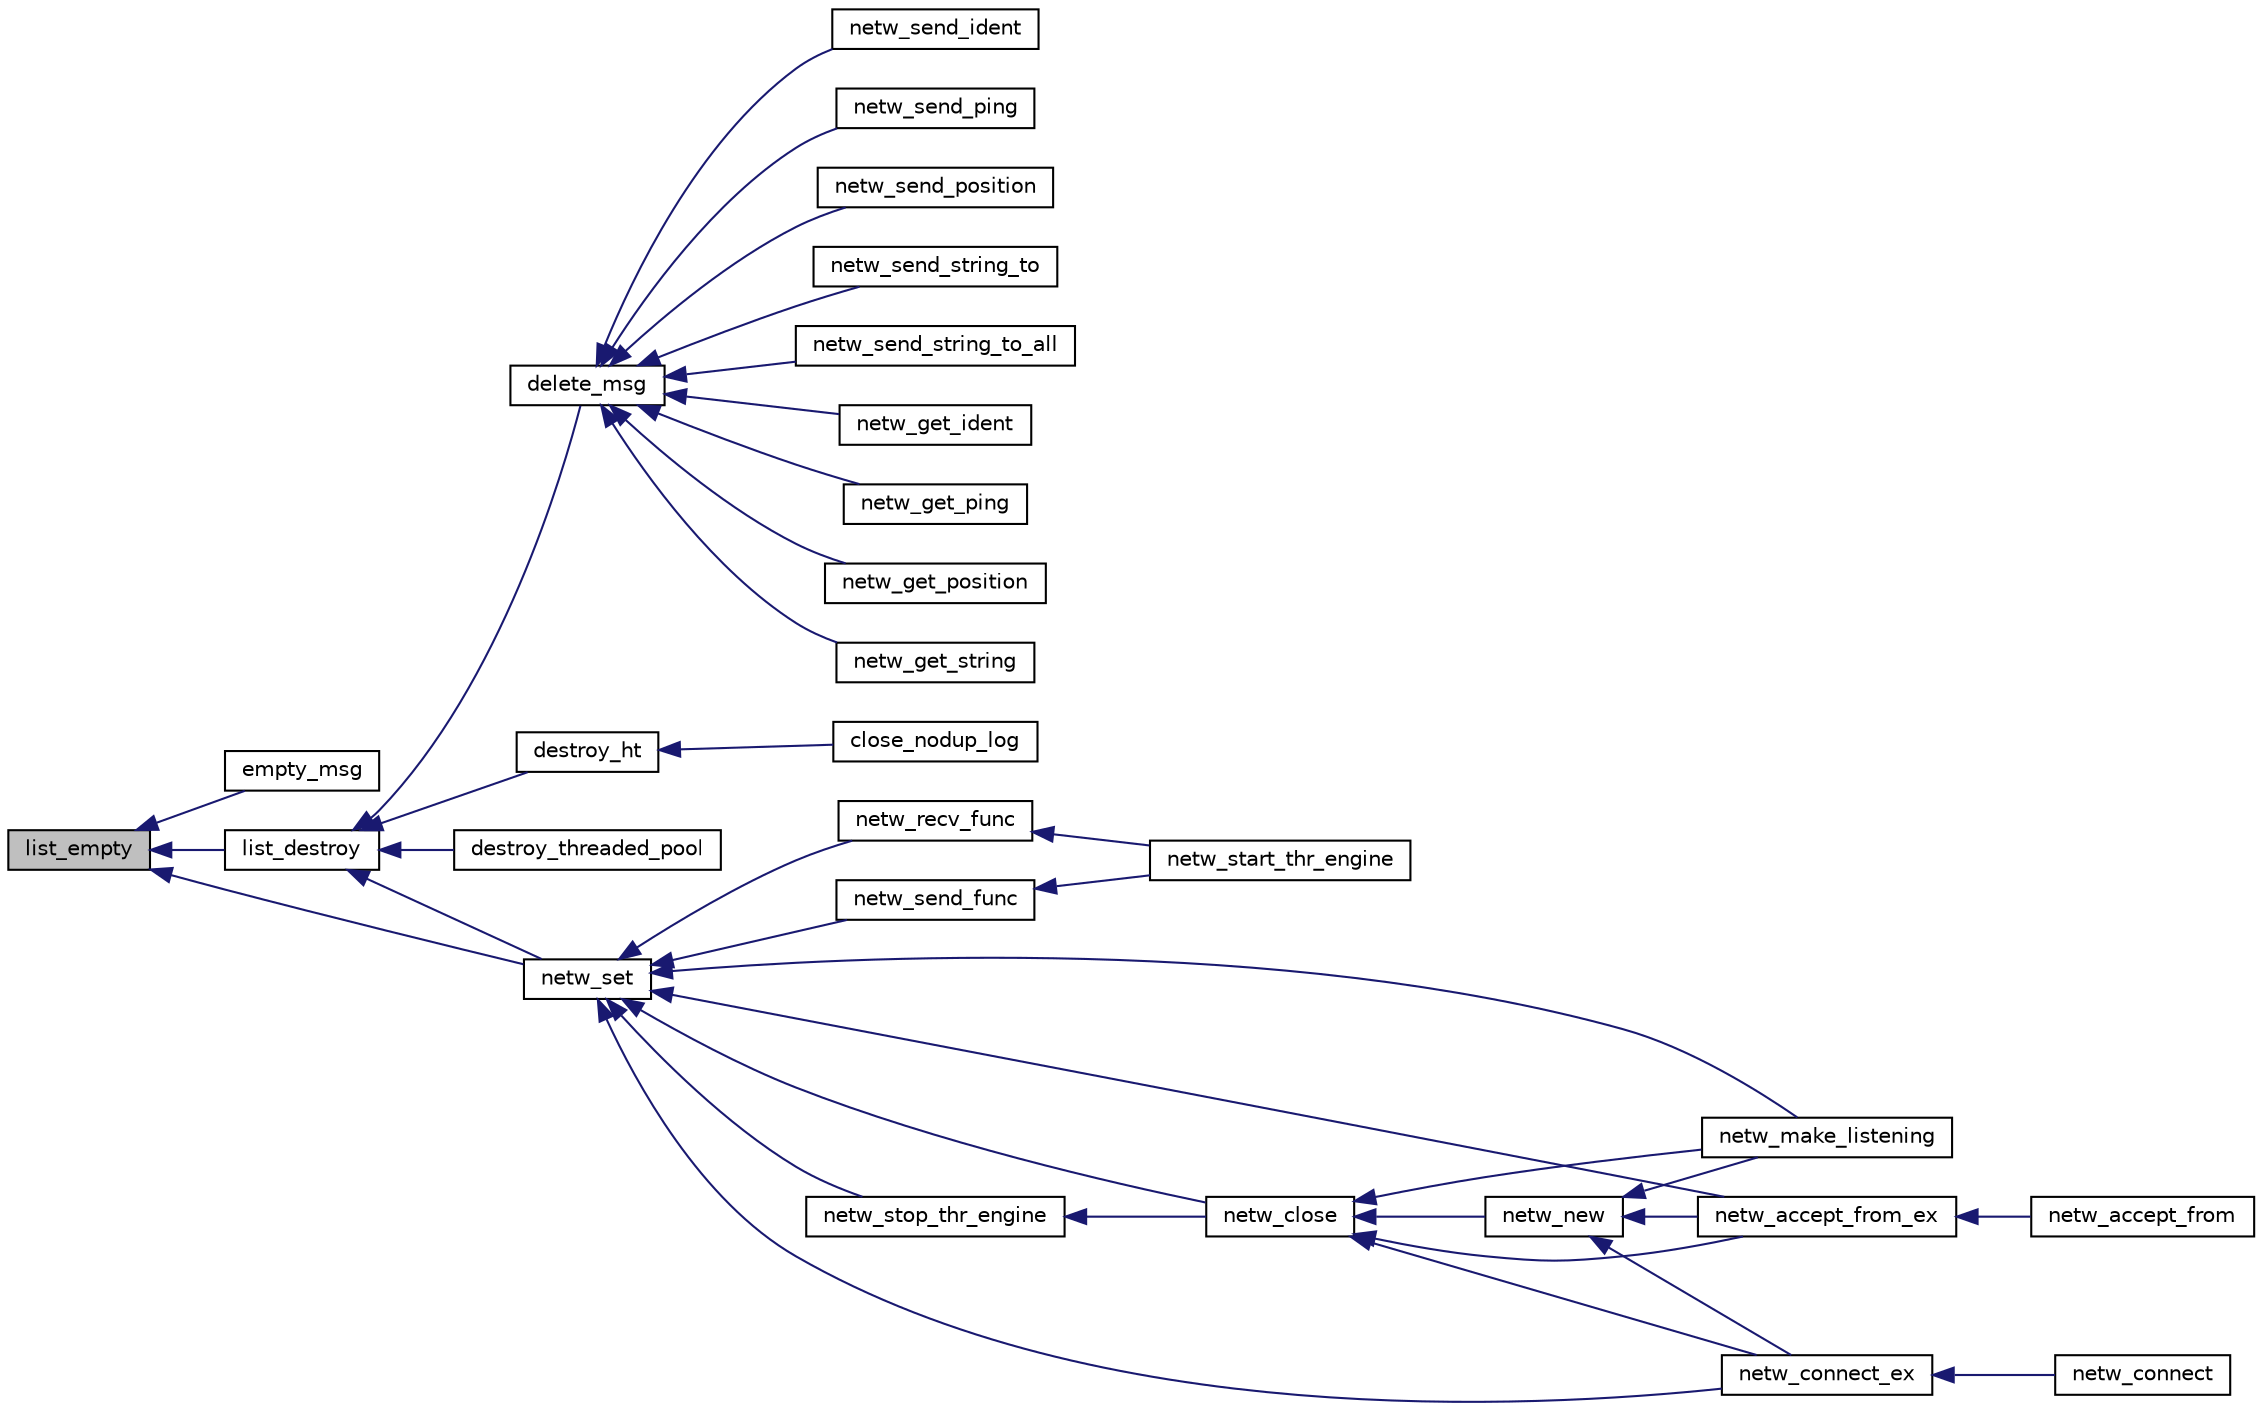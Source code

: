 digraph G
{
  edge [fontname="Helvetica",fontsize="10",labelfontname="Helvetica",labelfontsize="10"];
  node [fontname="Helvetica",fontsize="10",shape=record];
  rankdir=LR;
  Node1 [label="list_empty",height=0.2,width=0.4,color="black", fillcolor="grey75", style="filled" fontcolor="black"];
  Node1 -> Node2 [dir=back,color="midnightblue",fontsize="10",style="solid",fontname="Helvetica"];
  Node2 [label="empty_msg",height=0.2,width=0.4,color="black", fillcolor="white", style="filled",URL="$group___n_e_t_w_o_r_k___m_s_g.html#ga425d9f110062f063dc2e9af0212b793d",tooltip="Empty a NETW_MSG *object."];
  Node1 -> Node3 [dir=back,color="midnightblue",fontsize="10",style="solid",fontname="Helvetica"];
  Node3 [label="list_destroy",height=0.2,width=0.4,color="black", fillcolor="white", style="filled",URL="$group___l_i_s_t.html#ga90d32fef68ce6f3ec0a7b4085690c755",tooltip="Empty and Free a list container. Call the destructor each time."];
  Node3 -> Node4 [dir=back,color="midnightblue",fontsize="10",style="solid",fontname="Helvetica"];
  Node4 [label="delete_msg",height=0.2,width=0.4,color="black", fillcolor="white", style="filled",URL="$group___n_e_t_w_o_r_k___m_s_g.html#gadcc2854217553f3a4890973873bdf634",tooltip="Delete a NETW_MSG *object."];
  Node4 -> Node5 [dir=back,color="midnightblue",fontsize="10",style="solid",fontname="Helvetica"];
  Node5 [label="netw_get_ident",height=0.2,width=0.4,color="black", fillcolor="white", style="filled",URL="$group___n_e_t_w_o_r_k___m_s_g.html#gaf2d84e34e50db7b3b7aca16c6bdb06f8",tooltip="Retrieves identification from netwmsg."];
  Node4 -> Node6 [dir=back,color="midnightblue",fontsize="10",style="solid",fontname="Helvetica"];
  Node6 [label="netw_get_ping",height=0.2,width=0.4,color="black", fillcolor="white", style="filled",URL="$group___n_e_t_w_o_r_k___m_s_g.html#ga525ee81a12f526d55b2b380d9338424e",tooltip="Retrieves a ping travel elapsed time."];
  Node4 -> Node7 [dir=back,color="midnightblue",fontsize="10",style="solid",fontname="Helvetica"];
  Node7 [label="netw_get_position",height=0.2,width=0.4,color="black", fillcolor="white", style="filled",URL="$group___n_e_t_w_o_r_k___m_s_g.html#ga241bf3b1ebc63dd986dfec1b0fe4998b",tooltip="Retrieves position from netwmsg."];
  Node4 -> Node8 [dir=back,color="midnightblue",fontsize="10",style="solid",fontname="Helvetica"];
  Node8 [label="netw_get_string",height=0.2,width=0.4,color="black", fillcolor="white", style="filled",URL="$group___n_e_t_w_o_r_k___m_s_g.html#gace220d6339bd8085269ecee2b35126fb",tooltip="Retrieves string from netwmsg."];
  Node4 -> Node9 [dir=back,color="midnightblue",fontsize="10",style="solid",fontname="Helvetica"];
  Node9 [label="netw_send_ident",height=0.2,width=0.4,color="black", fillcolor="white", style="filled",URL="$group___n_e_t_w_o_r_k___m_s_g.html#gae8345266fcf7a23c0e8ffe176b0e086f",tooltip="Add a formatted NETWMSG_IDENT message to the specified network."];
  Node4 -> Node10 [dir=back,color="midnightblue",fontsize="10",style="solid",fontname="Helvetica"];
  Node10 [label="netw_send_ping",height=0.2,width=0.4,color="black", fillcolor="white", style="filled",URL="$group___n_e_t_w_o_r_k___m_s_g.html#gad9588cf27263ecf40f57d3923ccf721a",tooltip="Add a ping reply to the network."];
  Node4 -> Node11 [dir=back,color="midnightblue",fontsize="10",style="solid",fontname="Helvetica"];
  Node11 [label="netw_send_position",height=0.2,width=0.4,color="black", fillcolor="white", style="filled",URL="$group___n_e_t_w_o_r_k___m_s_g.html#gafaf1202a5f56a9f2285fccfbcacb3a6c",tooltip="Add a formatted NETWMSG_IDENT message to the specified network."];
  Node4 -> Node12 [dir=back,color="midnightblue",fontsize="10",style="solid",fontname="Helvetica"];
  Node12 [label="netw_send_string_to",height=0.2,width=0.4,color="black", fillcolor="white", style="filled",URL="$group___n_e_t_w_o_r_k___m_s_g.html#ga58d8af6bc08bdd67a61a6921fff3204b",tooltip="Add a string to the network, aiming a specific user."];
  Node4 -> Node13 [dir=back,color="midnightblue",fontsize="10",style="solid",fontname="Helvetica"];
  Node13 [label="netw_send_string_to_all",height=0.2,width=0.4,color="black", fillcolor="white", style="filled",URL="$group___n_e_t_w_o_r_k___m_s_g.html#gaa37866d5bddb1f181484360619fd16f9",tooltip="Add a string to the network, aiming all server-side users."];
  Node3 -> Node14 [dir=back,color="midnightblue",fontsize="10",style="solid",fontname="Helvetica"];
  Node14 [label="destroy_ht",height=0.2,width=0.4,color="black", fillcolor="white", style="filled",URL="$group___h_a_s_h___t_a_b_l_e.html#ga22a943135dbcdb1611b40ce0547111ce",tooltip="Free and set the table to NULL."];
  Node14 -> Node15 [dir=back,color="midnightblue",fontsize="10",style="solid",fontname="Helvetica"];
  Node15 [label="close_nodup_log",height=0.2,width=0.4,color="black", fillcolor="white", style="filled",URL="$group___l_o_g.html#ga46eca069bfff2be6809828df52d1031d",tooltip="Empty nodup logtable and close the no duplicate logging session."];
  Node3 -> Node16 [dir=back,color="midnightblue",fontsize="10",style="solid",fontname="Helvetica"];
  Node16 [label="destroy_threaded_pool",height=0.2,width=0.4,color="black", fillcolor="white", style="filled",URL="$group___t_h_r_e_a_d_s.html#ga12ce28c2aaa5a5a1a05abe11071dd83f",tooltip="delete a thread_pool, exit the threads and free the structs"];
  Node3 -> Node17 [dir=back,color="midnightblue",fontsize="10",style="solid",fontname="Helvetica"];
  Node17 [label="netw_set",height=0.2,width=0.4,color="black", fillcolor="white", style="filled",URL="$group___n_e_t_w_o_r_k_i_n_g.html#gaa8e1fe7978995197f08aa0ef24a76c33",tooltip="Restart or reset the specified network ability."];
  Node17 -> Node18 [dir=back,color="midnightblue",fontsize="10",style="solid",fontname="Helvetica"];
  Node18 [label="netw_accept_from_ex",height=0.2,width=0.4,color="black", fillcolor="white", style="filled",URL="$group___n_e_t_w_o_r_k_i_n_g.html#ga6903e6bb35b526c0a6f5bd0fd2c571a4",tooltip="make a normal &#39;accept&#39; . Network &#39;from&#39; must be allocated with netw_make_listening."];
  Node18 -> Node19 [dir=back,color="midnightblue",fontsize="10",style="solid",fontname="Helvetica"];
  Node19 [label="netw_accept_from",height=0.2,width=0.4,color="black", fillcolor="white", style="filled",URL="$group___n_e_t_w_o_r_k_i_n_g.html#gaf21b84460e80c7853bcb8321d7c53065",tooltip="make a normal blocking &#39;accept&#39; . Network &#39;from&#39; must be allocated with netw_make_lis..."];
  Node17 -> Node20 [dir=back,color="midnightblue",fontsize="10",style="solid",fontname="Helvetica"];
  Node20 [label="netw_close",height=0.2,width=0.4,color="black", fillcolor="white", style="filled",URL="$group___n_e_t_w_o_r_k_i_n_g.html#gac345c1af1935cebb9ee33edd4c32267a",tooltip="Closing a specified Network, destroy queues, free the structure."];
  Node20 -> Node18 [dir=back,color="midnightblue",fontsize="10",style="solid",fontname="Helvetica"];
  Node20 -> Node21 [dir=back,color="midnightblue",fontsize="10",style="solid",fontname="Helvetica"];
  Node21 [label="netw_connect_ex",height=0.2,width=0.4,color="black", fillcolor="white", style="filled",URL="$group___n_e_t_w_o_r_k_i_n_g.html#ga567f5a4c8c81739e83aa69ccfb577ef2",tooltip="Use this to connect a NETWORK to any listening one."];
  Node21 -> Node22 [dir=back,color="midnightblue",fontsize="10",style="solid",fontname="Helvetica"];
  Node22 [label="netw_connect",height=0.2,width=0.4,color="black", fillcolor="white", style="filled",URL="$group___n_e_t_w_o_r_k_i_n_g.html#ga3d13e81cda3f034c25ee4de7f7ec92d8",tooltip="Use this to connect a NETWORK to any listening one, with following defaults: disable_naggle = 0 ..."];
  Node20 -> Node23 [dir=back,color="midnightblue",fontsize="10",style="solid",fontname="Helvetica"];
  Node23 [label="netw_make_listening",height=0.2,width=0.4,color="black", fillcolor="white", style="filled",URL="$group___n_e_t_w_o_r_k_i_n_g.html#ga567df9024dfd1acced5e1b560d4b1ef2",tooltip="Make a NETWORK be a Listening network."];
  Node20 -> Node24 [dir=back,color="midnightblue",fontsize="10",style="solid",fontname="Helvetica"];
  Node24 [label="netw_new",height=0.2,width=0.4,color="black", fillcolor="white", style="filled",URL="$n__network_8c.html#a9caee75e3a67942e37ccb4de2c889105",tooltip="Return an empty allocated network ready to be netw_closed."];
  Node24 -> Node18 [dir=back,color="midnightblue",fontsize="10",style="solid",fontname="Helvetica"];
  Node24 -> Node21 [dir=back,color="midnightblue",fontsize="10",style="solid",fontname="Helvetica"];
  Node24 -> Node23 [dir=back,color="midnightblue",fontsize="10",style="solid",fontname="Helvetica"];
  Node17 -> Node21 [dir=back,color="midnightblue",fontsize="10",style="solid",fontname="Helvetica"];
  Node17 -> Node23 [dir=back,color="midnightblue",fontsize="10",style="solid",fontname="Helvetica"];
  Node17 -> Node25 [dir=back,color="midnightblue",fontsize="10",style="solid",fontname="Helvetica"];
  Node25 [label="netw_recv_func",height=0.2,width=0.4,color="black", fillcolor="white", style="filled",URL="$group___n_e_t_w_o_r_k_i_n_g.html#gad67570728a69ce2788b8bc9dcaa7c392",tooltip="To Thread Receiving function."];
  Node25 -> Node26 [dir=back,color="midnightblue",fontsize="10",style="solid",fontname="Helvetica"];
  Node26 [label="netw_start_thr_engine",height=0.2,width=0.4,color="black", fillcolor="white", style="filled",URL="$group___n_e_t_w_o_r_k_i_n_g.html#ga5ba0555c5ccd261227c3c1216923d563",tooltip="Start the NETWORK netw Threaded Engine. Create a sending &amp; receiving thread."];
  Node17 -> Node27 [dir=back,color="midnightblue",fontsize="10",style="solid",fontname="Helvetica"];
  Node27 [label="netw_send_func",height=0.2,width=0.4,color="black", fillcolor="white", style="filled",URL="$group___n_e_t_w_o_r_k_i_n_g.html#gaa3c12701bdb3cd2e1adaa00981ca3cc8",tooltip="Thread send function."];
  Node27 -> Node26 [dir=back,color="midnightblue",fontsize="10",style="solid",fontname="Helvetica"];
  Node17 -> Node28 [dir=back,color="midnightblue",fontsize="10",style="solid",fontname="Helvetica"];
  Node28 [label="netw_stop_thr_engine",height=0.2,width=0.4,color="black", fillcolor="white", style="filled",URL="$group___n_e_t_w_o_r_k_i_n_g.html#ga29159184519b3129c0154b1a2c2a3e2f",tooltip="Stop a NETWORK connection sending and receing thread."];
  Node28 -> Node20 [dir=back,color="midnightblue",fontsize="10",style="solid",fontname="Helvetica"];
  Node1 -> Node17 [dir=back,color="midnightblue",fontsize="10",style="solid",fontname="Helvetica"];
}
